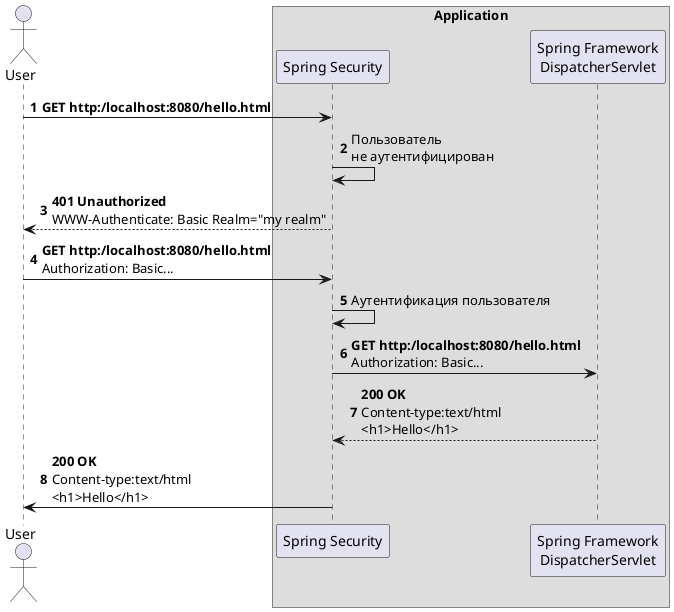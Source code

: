 @startuml
'https://plantuml.com/sequence-diagram

autonumber

actor User

box Application
    participant "Spring Security"
    participant "Spring Framework\nDispatcherServlet"
end box

User -> "Spring Security": <b>GET http:/localhost:8080/hello.html
"Spring Security" -> "Spring Security": Пользователь\nне аутентифицирован
"Spring Security" --> User: <b>401 Unauthorized\nWWW-Authenticate: Basic Realm="my realm"
User -> "Spring Security": <b>GET http:/localhost:8080/hello.html\nAuthorization: Basic...
"Spring Security" -> "Spring Security": Аутентификация пользователя
"Spring Security" -> "Spring Framework\nDispatcherServlet": <b>GET http:/localhost:8080/hello.html\nAuthorization: Basic...
"Spring Framework\nDispatcherServlet" --> "Spring Security": <b>200 OK\nContent-type:text/html\n<h1>Hello</h1>
"Spring Security" -> User: <b>200 OK\nContent-type:text/html\n<h1>Hello</h1>

@enduml